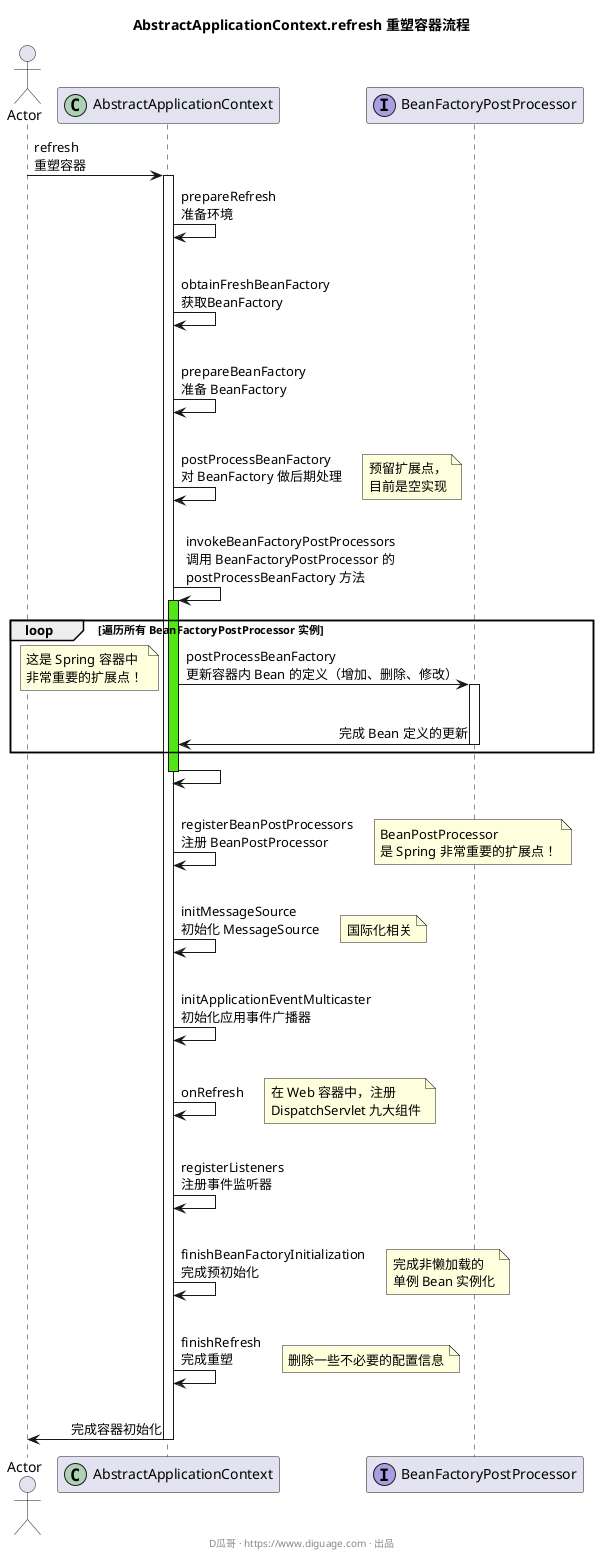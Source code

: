 @startuml
skinparam defaultMonospacedFontName Source Code Pro
skinparam sequenceMessageAlign direction

title **AbstractApplicationContext.refresh 重塑容器流程**

actor Actor
participant AbstractApplicationContext << (C,#ADD1B2) >>
participant BeanFactoryPostProcessor << (I,#AB9DE1) >>

Actor -> AbstractApplicationContext: ""refresh""\n重塑容器
activate AbstractApplicationContext

  AbstractApplicationContext -> AbstractApplicationContext: ""prepareRefresh""\n准备环境

  |||

  AbstractApplicationContext -> AbstractApplicationContext: ""obtainFreshBeanFactory""\n获取BeanFactory

  |||

  AbstractApplicationContext -> AbstractApplicationContext: ""prepareBeanFactory""\n准备 ""BeanFactory""

  |||

  AbstractApplicationContext -> AbstractApplicationContext: ""postProcessBeanFactory""\n对 ""BeanFactory"" 做后期处理
  note right
  预留扩展点，
  目前是空实现
  end note

  |||

  AbstractApplicationContext -> AbstractApplicationContext: ""invokeBeanFactoryPostProcessors""\n调用 ""BeanFactoryPostProcessor"" 的 \n""postProcessBeanFactory"" 方法
  activate AbstractApplicationContext #53E516

    loop **遍历所有 ""BeanFactoryPostProcessor"" 实例**
      AbstractApplicationContext -> BeanFactoryPostProcessor: ""postProcessBeanFactory""\n更新容器内 Bean 的定义（增加、删除、修改）
      activate BeanFactoryPostProcessor
      note left
      这是 Spring 容器中
      非常重要的扩展点！
      end note

      |||

      AbstractApplicationContext <- BeanFactoryPostProcessor: 完成 Bean 定义的更新
      deactivate BeanFactoryPostProcessor
    end

  AbstractApplicationContext -> AbstractApplicationContext
  deactivate AbstractApplicationContext

  |||

  AbstractApplicationContext -> AbstractApplicationContext: ""registerBeanPostProcessors""\n注册 ""BeanPostProcessor""
  note right
  ""BeanPostProcessor""
  是 Spring 非常重要的扩展点！
  end note

  |||

  AbstractApplicationContext -> AbstractApplicationContext: ""initMessageSource""\n初始化 ""MessageSource""
  note right
  国际化相关
  end note

  |||

  AbstractApplicationContext -> AbstractApplicationContext: ""initApplicationEventMulticaster""\n初始化应用事件广播器

  |||

  AbstractApplicationContext -> AbstractApplicationContext: ""onRefresh""
  note right
  在 Web 容器中，注册
  ""DispatchServlet"" 九大组件
  end note

  |||

  AbstractApplicationContext -> AbstractApplicationContext: ""registerListeners""\n注册事件监听器

  |||

  AbstractApplicationContext -> AbstractApplicationContext: ""finishBeanFactoryInitialization""\n完成预初始化
  note right
  完成非懒加载的
  单例 Bean 实例化
  end note

  |||

  AbstractApplicationContext -> AbstractApplicationContext: ""finishRefresh""\n完成重塑
  note right
  删除一些不必要的配置信息
  end note

  |||

Actor <- AbstractApplicationContext: 完成容器初始化
deactivate AbstractApplicationContext

footer D瓜哥 · ""https://www.diguage.com"" · 出品
@enduml

